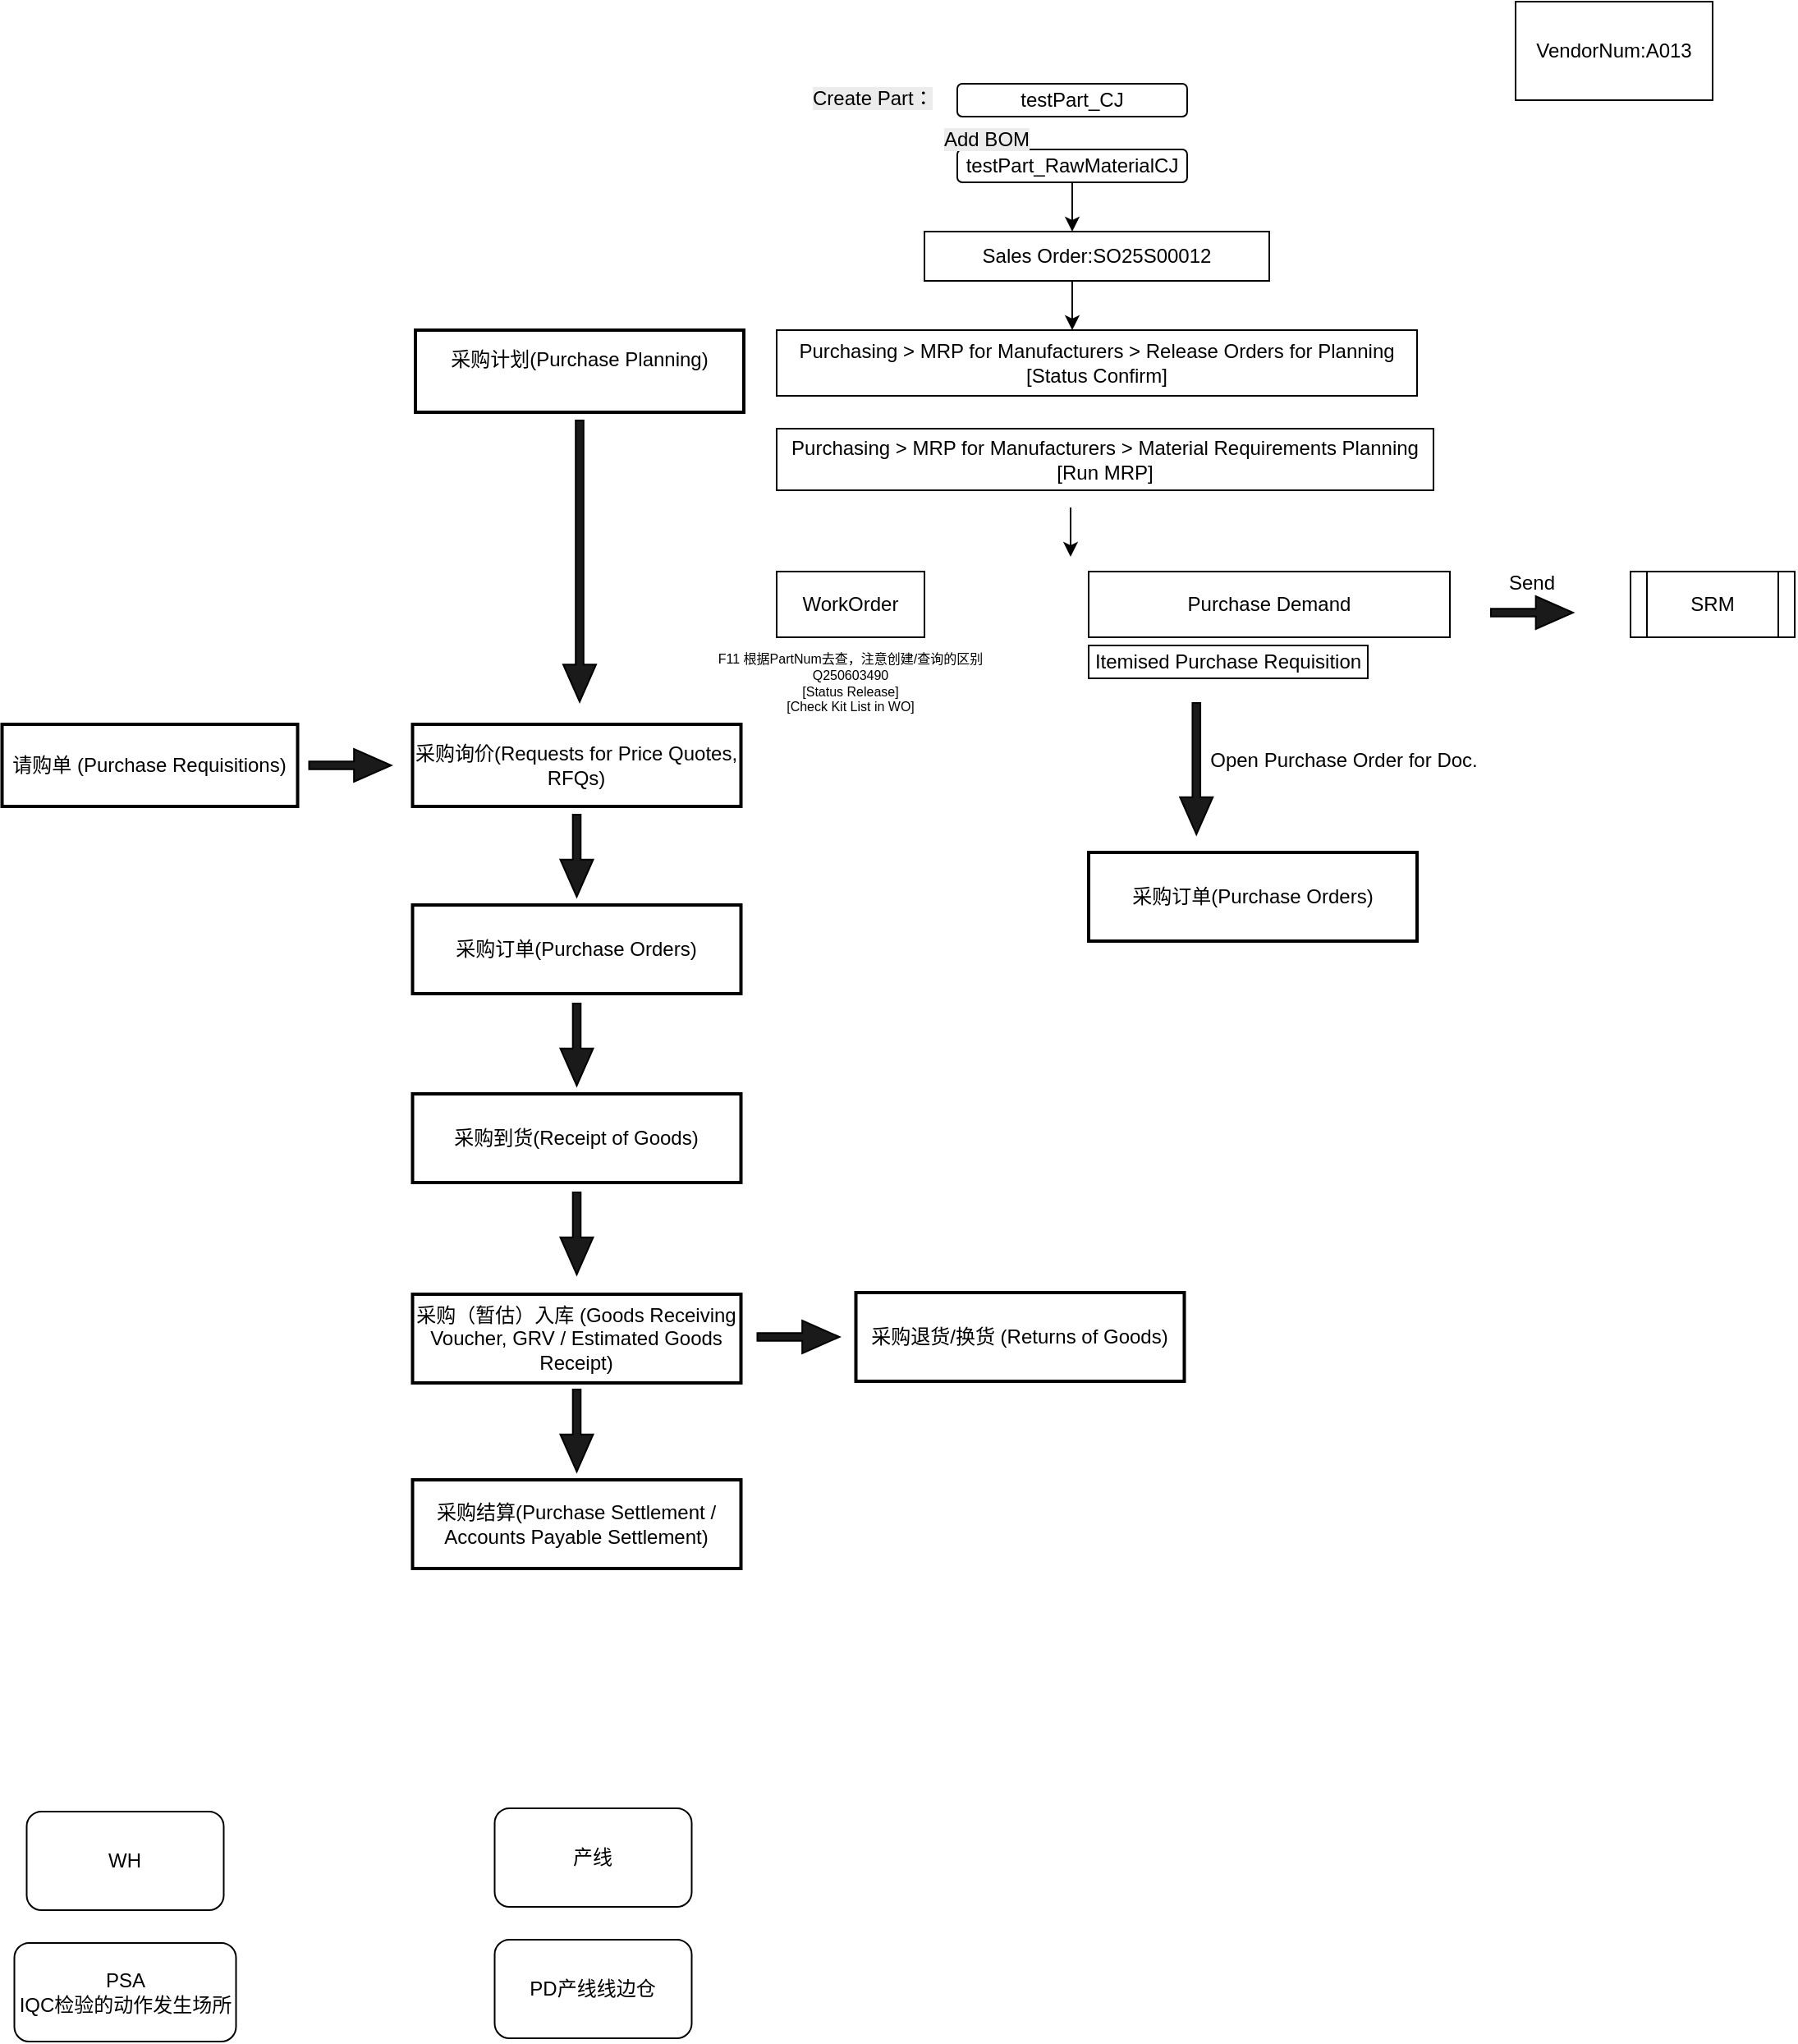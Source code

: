 <mxfile version="27.1.4">
  <diagram name="采购管理" id="mpOXpmmLFO7AId_gfZCV">
    <mxGraphModel dx="1157" dy="2595" grid="1" gridSize="10" guides="1" tooltips="1" connect="1" arrows="1" fold="1" page="1" pageScale="1" pageWidth="1200" pageHeight="1920" math="0" shadow="0">
      <root>
        <mxCell id="0" />
        <mxCell id="1" parent="0" />
        <mxCell id="8VvXhbn4Lma_j9oY6vWO-1" value="采购计划(Purchase Planning)&#xa;" style="whiteSpace=wrap;strokeWidth=2;" vertex="1" parent="1">
          <mxGeometry x="330" y="40" width="200" height="50" as="geometry" />
        </mxCell>
        <mxCell id="8VvXhbn4Lma_j9oY6vWO-2" value="采购询价(Requests for Price Quotes, RFQs)" style="whiteSpace=wrap;strokeWidth=2;" vertex="1" parent="1">
          <mxGeometry x="328.25" y="280" width="200" height="50" as="geometry" />
        </mxCell>
        <mxCell id="8VvXhbn4Lma_j9oY6vWO-4" value="采购订单(Purchase Orders)" style="whiteSpace=wrap;strokeWidth=2;" vertex="1" parent="1">
          <mxGeometry x="328.25" y="390" width="200" height="54" as="geometry" />
        </mxCell>
        <mxCell id="8VvXhbn4Lma_j9oY6vWO-9" value="采购到货(Receipt of Goods)" style="whiteSpace=wrap;strokeWidth=2;" vertex="1" parent="1">
          <mxGeometry x="328.25" y="505" width="200" height="54" as="geometry" />
        </mxCell>
        <mxCell id="8VvXhbn4Lma_j9oY6vWO-10" value="采购（暂估）入库 (Goods Receiving Voucher, GRV / Estimated Goods Receipt)" style="whiteSpace=wrap;strokeWidth=2;" vertex="1" parent="1">
          <mxGeometry x="328.25" y="627" width="200" height="54" as="geometry" />
        </mxCell>
        <mxCell id="8VvXhbn4Lma_j9oY6vWO-11" value="采购结算(Purchase Settlement / Accounts Payable Settlement)" style="whiteSpace=wrap;strokeWidth=2;" vertex="1" parent="1">
          <mxGeometry x="328.25" y="740" width="200" height="54" as="geometry" />
        </mxCell>
        <mxCell id="8VvXhbn4Lma_j9oY6vWO-12" value="采购退货/换货 (Returns of Goods)" style="whiteSpace=wrap;strokeWidth=2;" vertex="1" parent="1">
          <mxGeometry x="598.25" y="626" width="200" height="54" as="geometry" />
        </mxCell>
        <mxCell id="8VvXhbn4Lma_j9oY6vWO-13" value="请购单 (Purchase Requisitions)" style="whiteSpace=wrap;strokeWidth=2;" vertex="1" parent="1">
          <mxGeometry x="78.25" y="280" width="180" height="50" as="geometry" />
        </mxCell>
        <mxCell id="8VvXhbn4Lma_j9oY6vWO-19" value="" style="html=1;shadow=0;dashed=0;align=center;verticalAlign=middle;shape=mxgraph.arrows2.arrow;dy=0.76;dx=22.67;notch=0;fillColor=#1A1A1A;" vertex="1" parent="1">
          <mxGeometry x="265.25" y="295" width="50" height="20" as="geometry" />
        </mxCell>
        <mxCell id="8VvXhbn4Lma_j9oY6vWO-20" value="" style="html=1;shadow=0;dashed=0;align=center;verticalAlign=middle;shape=mxgraph.arrows2.arrow;dy=0.76;dx=22.67;notch=0;fillColor=#1A1A1A;" vertex="1" parent="1">
          <mxGeometry x="538.25" y="643" width="50" height="20" as="geometry" />
        </mxCell>
        <mxCell id="8VvXhbn4Lma_j9oY6vWO-21" value="" style="html=1;shadow=0;dashed=0;align=center;verticalAlign=middle;shape=mxgraph.arrows2.arrow;dy=0.76;dx=22.67;notch=0;fillColor=#1A1A1A;rotation=90;" vertex="1" parent="1">
          <mxGeometry x="344.38" y="170.63" width="171.25" height="20" as="geometry" />
        </mxCell>
        <mxCell id="8VvXhbn4Lma_j9oY6vWO-22" value="" style="html=1;shadow=0;dashed=0;align=center;verticalAlign=middle;shape=mxgraph.arrows2.arrow;dy=0.76;dx=22.67;notch=0;fillColor=#1A1A1A;rotation=90;" vertex="1" parent="1">
          <mxGeometry x="403.25" y="350" width="50" height="20" as="geometry" />
        </mxCell>
        <mxCell id="8VvXhbn4Lma_j9oY6vWO-23" value="" style="html=1;shadow=0;dashed=0;align=center;verticalAlign=middle;shape=mxgraph.arrows2.arrow;dy=0.76;dx=22.67;notch=0;fillColor=#1A1A1A;rotation=90;" vertex="1" parent="1">
          <mxGeometry x="403.25" y="465" width="50" height="20" as="geometry" />
        </mxCell>
        <mxCell id="8VvXhbn4Lma_j9oY6vWO-24" value="" style="html=1;shadow=0;dashed=0;align=center;verticalAlign=middle;shape=mxgraph.arrows2.arrow;dy=0.76;dx=22.67;notch=0;fillColor=#1A1A1A;rotation=90;" vertex="1" parent="1">
          <mxGeometry x="403.25" y="580" width="50" height="20" as="geometry" />
        </mxCell>
        <mxCell id="8VvXhbn4Lma_j9oY6vWO-25" value="" style="html=1;shadow=0;dashed=0;align=center;verticalAlign=middle;shape=mxgraph.arrows2.arrow;dy=0.76;dx=22.67;notch=0;fillColor=#1A1A1A;rotation=90;" vertex="1" parent="1">
          <mxGeometry x="403.25" y="700" width="50" height="20" as="geometry" />
        </mxCell>
        <mxCell id="8VvXhbn4Lma_j9oY6vWO-26" value="WH" style="rounded=1;whiteSpace=wrap;html=1;" vertex="1" parent="1">
          <mxGeometry x="93.25" y="942" width="120" height="60" as="geometry" />
        </mxCell>
        <mxCell id="8VvXhbn4Lma_j9oY6vWO-27" value="PSA&lt;div&gt;IQC检验的动作发生场所&lt;/div&gt;" style="rounded=1;whiteSpace=wrap;html=1;" vertex="1" parent="1">
          <mxGeometry x="85.75" y="1022" width="135" height="60" as="geometry" />
        </mxCell>
        <mxCell id="8VvXhbn4Lma_j9oY6vWO-28" value="PD产线线边仓" style="rounded=1;whiteSpace=wrap;html=1;" vertex="1" parent="1">
          <mxGeometry x="378.25" y="1020" width="120" height="60" as="geometry" />
        </mxCell>
        <mxCell id="8VvXhbn4Lma_j9oY6vWO-29" value="产线" style="rounded=1;whiteSpace=wrap;html=1;" vertex="1" parent="1">
          <mxGeometry x="378.25" y="940" width="120" height="60" as="geometry" />
        </mxCell>
        <mxCell id="8VvXhbn4Lma_j9oY6vWO-32" value="Purchasing &amp;gt; MRP for Manufacturers &amp;gt; Release Orders for Planning&lt;div&gt;[Status Confirm]&lt;/div&gt;" style="whiteSpace=wrap;html=1;" vertex="1" parent="1">
          <mxGeometry x="550" y="40" width="390" height="40" as="geometry" />
        </mxCell>
        <mxCell id="8VvXhbn4Lma_j9oY6vWO-33" value="Sales Order:SO25S00012" style="whiteSpace=wrap;html=1;" vertex="1" parent="1">
          <mxGeometry x="640" y="-20" width="210" height="30" as="geometry" />
        </mxCell>
        <mxCell id="8VvXhbn4Lma_j9oY6vWO-34" value="Purchasing &amp;gt; MRP for Manufacturers &amp;gt; Material Requirements Planning&lt;div&gt;[Run MRP]&lt;/div&gt;" style="whiteSpace=wrap;html=1;" vertex="1" parent="1">
          <mxGeometry x="550" y="100" width="400" height="37.5" as="geometry" />
        </mxCell>
        <mxCell id="8VvXhbn4Lma_j9oY6vWO-35" value="WorkOrder" style="rounded=0;whiteSpace=wrap;html=1;" vertex="1" parent="1">
          <mxGeometry x="550" y="187" width="90" height="40" as="geometry" />
        </mxCell>
        <mxCell id="8VvXhbn4Lma_j9oY6vWO-36" value="Purchase Demand" style="rounded=0;whiteSpace=wrap;html=1;" vertex="1" parent="1">
          <mxGeometry x="740" y="187" width="220" height="40" as="geometry" />
        </mxCell>
        <mxCell id="8VvXhbn4Lma_j9oY6vWO-39" value="SRM" style="shape=process;whiteSpace=wrap;html=1;backgroundOutline=1;" vertex="1" parent="1">
          <mxGeometry x="1070" y="187" width="100" height="40" as="geometry" />
        </mxCell>
        <mxCell id="8VvXhbn4Lma_j9oY6vWO-43" value="" style="group" vertex="1" connectable="0" parent="1">
          <mxGeometry x="980" y="179" width="60" height="43" as="geometry" />
        </mxCell>
        <mxCell id="8VvXhbn4Lma_j9oY6vWO-37" value="" style="html=1;shadow=0;dashed=0;align=center;verticalAlign=middle;shape=mxgraph.arrows2.arrow;dy=0.76;dx=22.67;notch=0;fillColor=#1A1A1A;" vertex="1" parent="8VvXhbn4Lma_j9oY6vWO-43">
          <mxGeometry x="5" y="23" width="50" height="20" as="geometry" />
        </mxCell>
        <mxCell id="8VvXhbn4Lma_j9oY6vWO-38" value="Send" style="text;html=1;align=center;verticalAlign=middle;whiteSpace=wrap;rounded=0;" vertex="1" parent="8VvXhbn4Lma_j9oY6vWO-43">
          <mxGeometry width="60" height="30" as="geometry" />
        </mxCell>
        <mxCell id="8VvXhbn4Lma_j9oY6vWO-44" value="F11 根据PartNum去查，注意创建/查询的区别&lt;div&gt;Q250603490&lt;/div&gt;&lt;div&gt;[Status Release]&lt;/div&gt;&lt;div&gt;[Check Kit List in WO]&lt;/div&gt;" style="text;html=1;align=center;verticalAlign=middle;whiteSpace=wrap;rounded=0;fontSize=8;" vertex="1" parent="1">
          <mxGeometry x="505" y="232" width="180" height="46" as="geometry" />
        </mxCell>
        <mxCell id="8VvXhbn4Lma_j9oY6vWO-46" value="testPart_CJ" style="rounded=1;whiteSpace=wrap;html=1;" vertex="1" parent="1">
          <mxGeometry x="660" y="-110" width="140" height="20" as="geometry" />
        </mxCell>
        <mxCell id="8VvXhbn4Lma_j9oY6vWO-49" value="testPart_RawMaterialCJ&lt;span style=&quot;color: rgba(0, 0, 0, 0); font-family: monospace; font-size: 0px; text-align: start; text-wrap-mode: nowrap;&quot;&gt;%3CmxGraphModel%3E%3Croot%3E%3CmxCell%20id%3D%220%22%2F%3E%3CmxCell%20id%3D%221%22%20parent%3D%220%22%2F%3E%3CmxCell%20id%3D%222%22%20value%3D%22Create%20Part%EF%BC%9AtestPart_CJ%22%20style%3D%22rounded%3D1%3BwhiteSpace%3Dwrap%3Bhtml%3D1%3B%22%20vertex%3D%221%22%20parent%3D%221%22%3E%3CmxGeometry%20x%3D%22660%22%20y%3D%22-150%22%20width%3D%22150%22%20height%3D%2220%22%20as%3D%22geometry%22%2F%3E%3C%2FmxCell%3E%3C%2Froot%3E%3C%2FmxGraphModel%3E&lt;/span&gt;" style="rounded=1;whiteSpace=wrap;html=1;" vertex="1" parent="1">
          <mxGeometry x="660" y="-70" width="140" height="20" as="geometry" />
        </mxCell>
        <mxCell id="8VvXhbn4Lma_j9oY6vWO-50" value="&lt;span style=&quot;color: rgb(0, 0, 0); font-family: Helvetica; font-size: 12px; font-style: normal; font-variant-ligatures: normal; font-variant-caps: normal; font-weight: 400; letter-spacing: normal; orphans: 2; text-align: center; text-indent: 0px; text-transform: none; widows: 2; word-spacing: 0px; -webkit-text-stroke-width: 0px; white-space: normal; background-color: rgb(236, 236, 236); text-decoration-thickness: initial; text-decoration-style: initial; text-decoration-color: initial; display: inline !important; float: none;&quot;&gt;Create Part：&lt;/span&gt;" style="text;whiteSpace=wrap;html=1;" vertex="1" parent="1">
          <mxGeometry x="570" y="-115" width="80" height="30" as="geometry" />
        </mxCell>
        <mxCell id="8VvXhbn4Lma_j9oY6vWO-51" value="&lt;span style=&quot;color: rgb(0, 0, 0); font-family: Helvetica; font-size: 12px; font-style: normal; font-variant-ligatures: normal; font-variant-caps: normal; font-weight: 400; letter-spacing: normal; orphans: 2; text-align: center; text-indent: 0px; text-transform: none; widows: 2; word-spacing: 0px; -webkit-text-stroke-width: 0px; white-space: normal; background-color: rgb(236, 236, 236); text-decoration-thickness: initial; text-decoration-style: initial; text-decoration-color: initial; float: none; display: inline !important;&quot;&gt;Add BOM&lt;/span&gt;" style="text;whiteSpace=wrap;html=1;" vertex="1" parent="1">
          <mxGeometry x="650" y="-90" width="80" height="30" as="geometry" />
        </mxCell>
        <mxCell id="8VvXhbn4Lma_j9oY6vWO-53" value="VendorNum:A013" style="whiteSpace=wrap;html=1;" vertex="1" parent="1">
          <mxGeometry x="1000" y="-160" width="120" height="60" as="geometry" />
        </mxCell>
        <mxCell id="8VvXhbn4Lma_j9oY6vWO-54" value="Itemised Purchase Requisition" style="rounded=0;whiteSpace=wrap;html=1;" vertex="1" parent="1">
          <mxGeometry x="740" y="232" width="170" height="20" as="geometry" />
        </mxCell>
        <mxCell id="8VvXhbn4Lma_j9oY6vWO-55" value="采购订单(Purchase Orders)" style="whiteSpace=wrap;strokeWidth=2;" vertex="1" parent="1">
          <mxGeometry x="740" y="358" width="200" height="54" as="geometry" />
        </mxCell>
        <mxCell id="8VvXhbn4Lma_j9oY6vWO-56" value="" style="html=1;shadow=0;dashed=0;align=center;verticalAlign=middle;shape=mxgraph.arrows2.arrow;dy=0.76;dx=22.67;notch=0;fillColor=#1A1A1A;rotation=90;" vertex="1" parent="1">
          <mxGeometry x="765.63" y="297" width="80" height="20" as="geometry" />
        </mxCell>
        <mxCell id="8VvXhbn4Lma_j9oY6vWO-57" value="Open Purchase Order for Doc." style="text;html=1;align=center;verticalAlign=middle;resizable=0;points=[];autosize=1;strokeColor=none;fillColor=none;" vertex="1" parent="1">
          <mxGeometry x="800" y="287" width="190" height="30" as="geometry" />
        </mxCell>
        <mxCell id="8VvXhbn4Lma_j9oY6vWO-60" value="" style="endArrow=classic;html=1;rounded=0;" edge="1" parent="1">
          <mxGeometry width="50" height="50" relative="1" as="geometry">
            <mxPoint x="730" y="-50" as="sourcePoint" />
            <mxPoint x="730" y="-20" as="targetPoint" />
          </mxGeometry>
        </mxCell>
        <mxCell id="8VvXhbn4Lma_j9oY6vWO-61" value="" style="endArrow=classic;html=1;rounded=0;" edge="1" parent="1">
          <mxGeometry width="50" height="50" relative="1" as="geometry">
            <mxPoint x="730" y="10" as="sourcePoint" />
            <mxPoint x="730" y="40" as="targetPoint" />
          </mxGeometry>
        </mxCell>
        <mxCell id="8VvXhbn4Lma_j9oY6vWO-62" value="" style="endArrow=classic;html=1;rounded=0;" edge="1" parent="1">
          <mxGeometry width="50" height="50" relative="1" as="geometry">
            <mxPoint x="729" y="148" as="sourcePoint" />
            <mxPoint x="729" y="178" as="targetPoint" />
          </mxGeometry>
        </mxCell>
      </root>
    </mxGraphModel>
  </diagram>
</mxfile>
